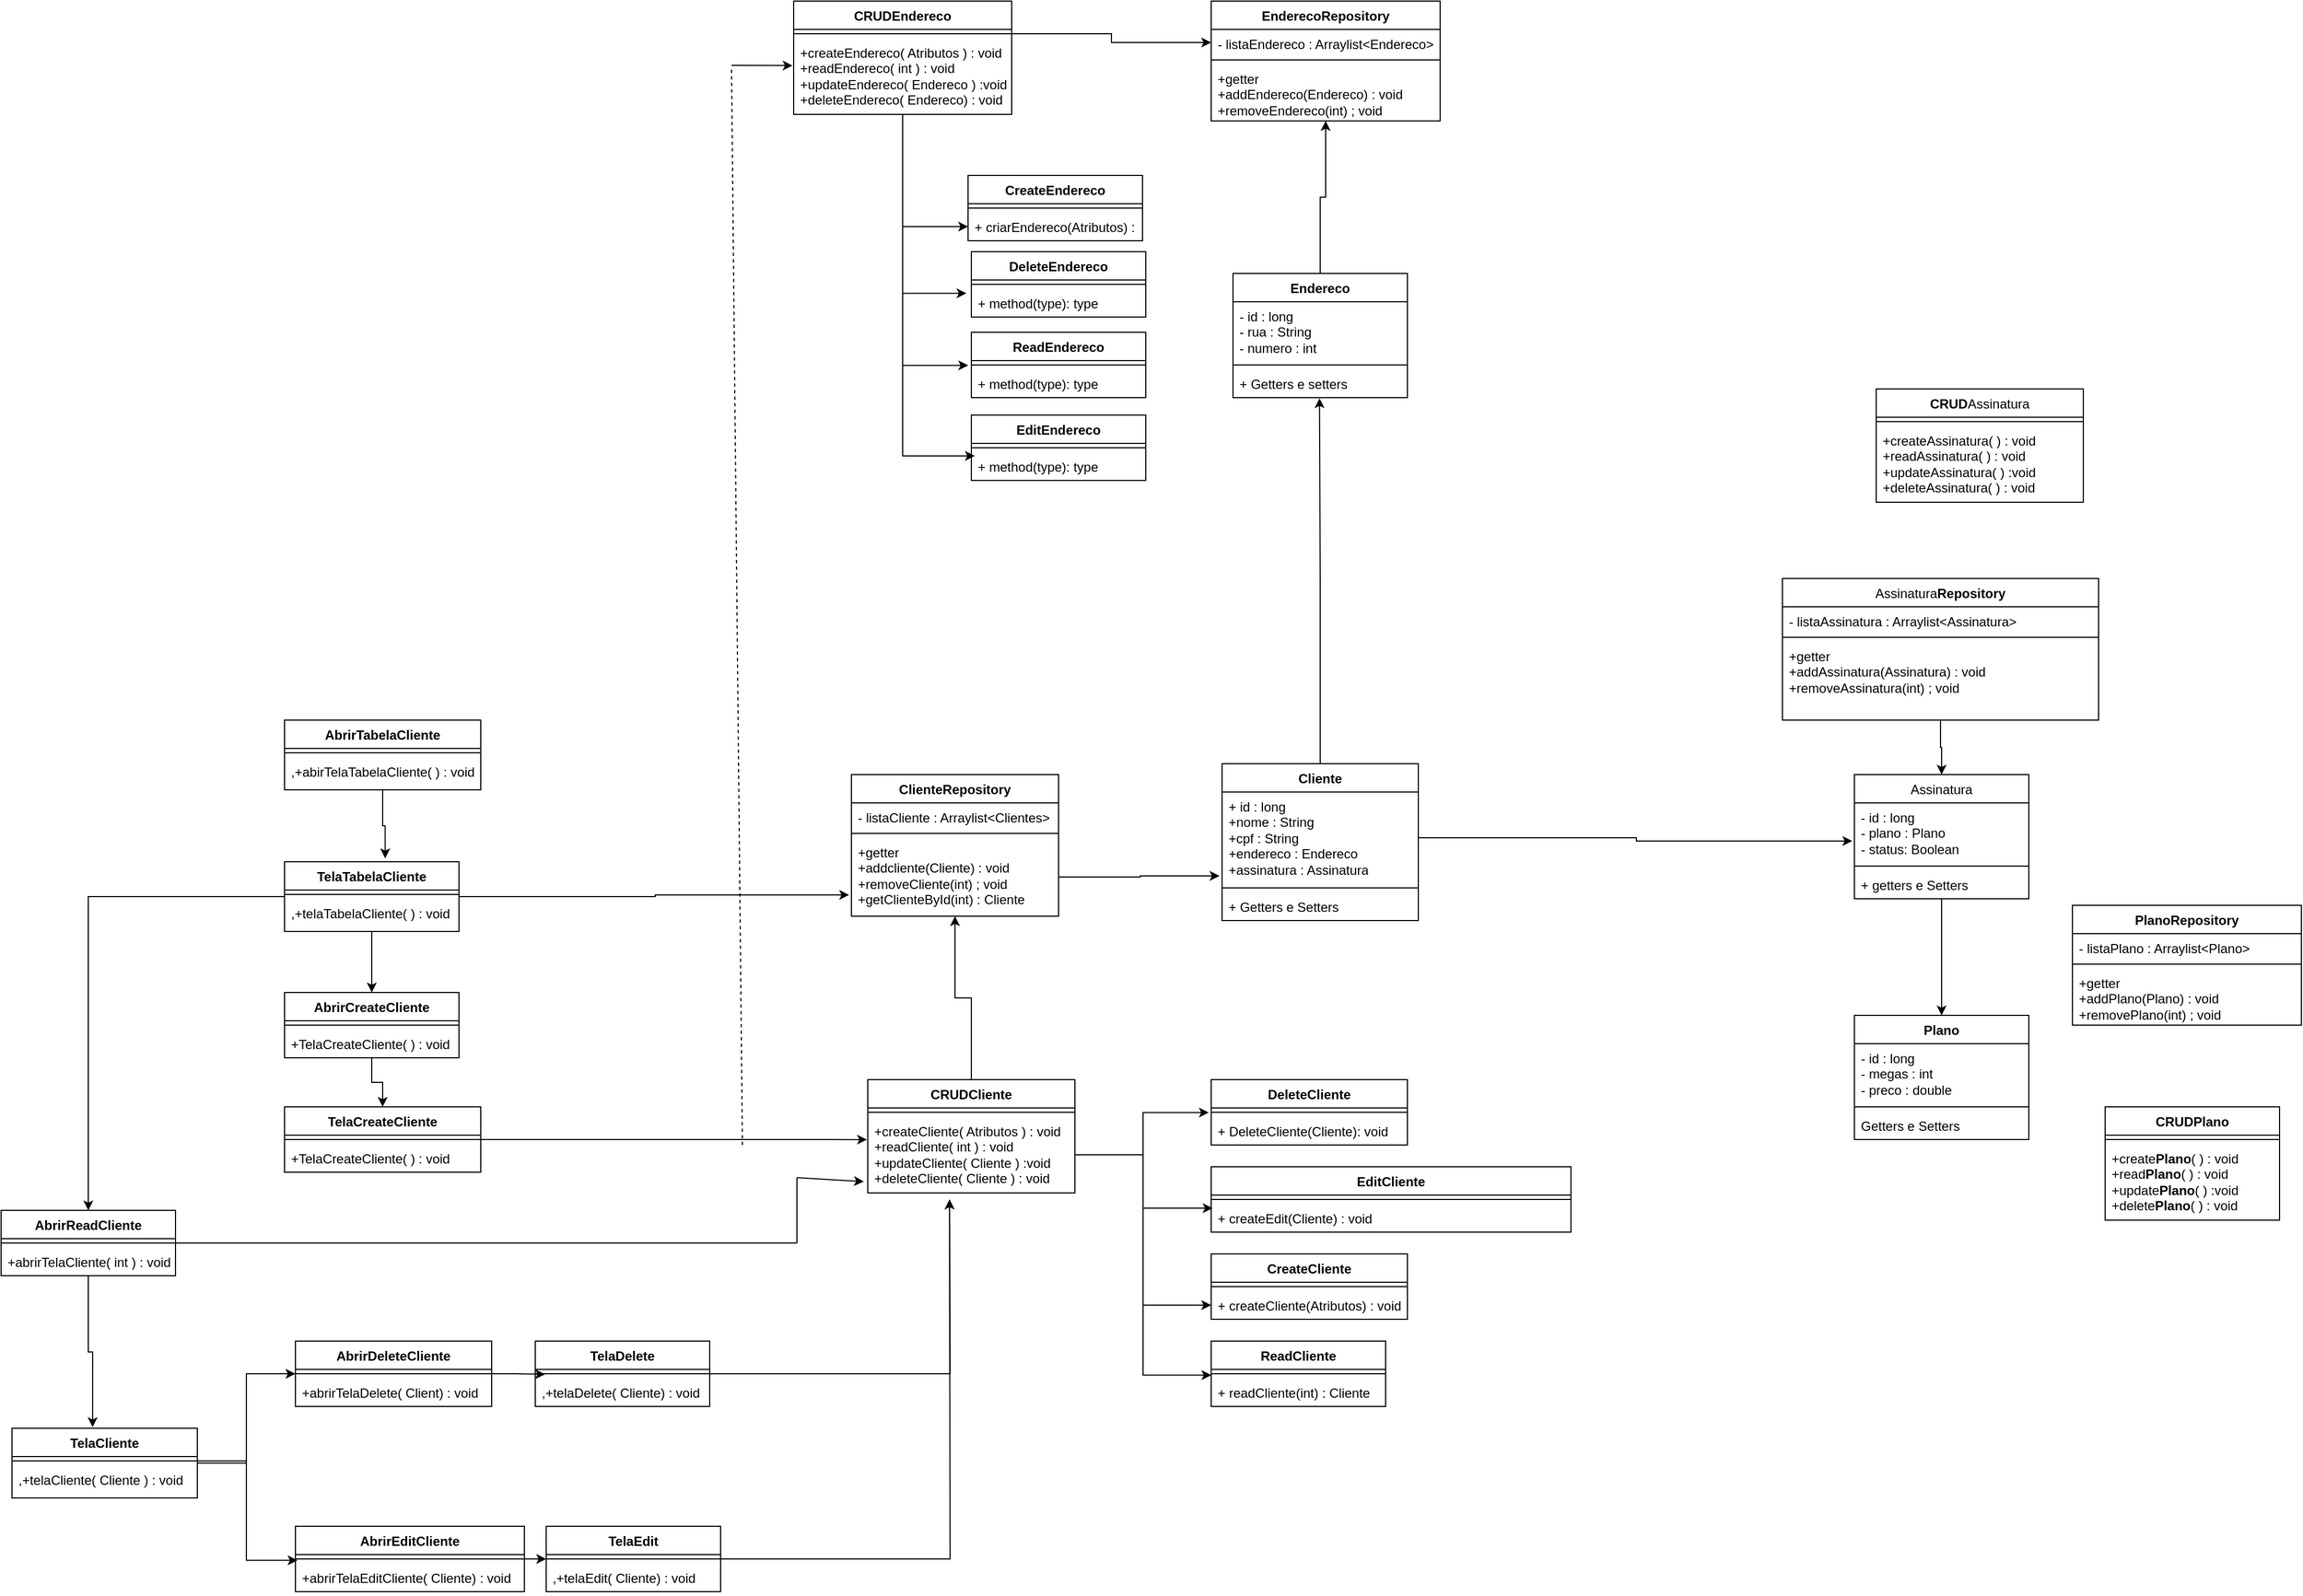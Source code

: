 <mxfile version="26.3.0">
  <diagram name="Página-1" id="cSHpWmDz-cbe3zUjw3p9">
    <mxGraphModel dx="2955" dy="1882" grid="1" gridSize="10" guides="1" tooltips="1" connect="1" arrows="1" fold="1" page="1" pageScale="1" pageWidth="827" pageHeight="1169" math="0" shadow="0">
      <root>
        <mxCell id="0" />
        <mxCell id="1" parent="0" />
        <mxCell id="zcxD7a6JZqpd-PVWqcIB-1" value="Cliente" style="swimlane;fontStyle=1;align=center;verticalAlign=top;childLayout=stackLayout;horizontal=1;startSize=26;horizontalStack=0;resizeParent=1;resizeParentMax=0;resizeLast=0;collapsible=1;marginBottom=0;whiteSpace=wrap;html=1;" parent="1" vertex="1">
          <mxGeometry x="-100" y="240" width="180" height="144" as="geometry" />
        </mxCell>
        <mxCell id="zcxD7a6JZqpd-PVWqcIB-2" value="+ id : long&lt;div&gt;+nome : String&lt;/div&gt;&lt;div&gt;+cpf : String&lt;/div&gt;&lt;div&gt;+endereco : Endereco&lt;/div&gt;&lt;div&gt;+assinatura : &lt;span style=&quot;font-weight: 400; text-align: left;&quot;&gt;Assinatura&lt;/span&gt;&lt;/div&gt;" style="text;strokeColor=none;fillColor=none;align=left;verticalAlign=top;spacingLeft=4;spacingRight=4;overflow=hidden;rotatable=0;points=[[0,0.5],[1,0.5]];portConstraint=eastwest;whiteSpace=wrap;html=1;" parent="zcxD7a6JZqpd-PVWqcIB-1" vertex="1">
          <mxGeometry y="26" width="180" height="84" as="geometry" />
        </mxCell>
        <mxCell id="zcxD7a6JZqpd-PVWqcIB-3" value="" style="line;strokeWidth=1;fillColor=none;align=left;verticalAlign=middle;spacingTop=-1;spacingLeft=3;spacingRight=3;rotatable=0;labelPosition=right;points=[];portConstraint=eastwest;strokeColor=inherit;" parent="zcxD7a6JZqpd-PVWqcIB-1" vertex="1">
          <mxGeometry y="110" width="180" height="8" as="geometry" />
        </mxCell>
        <mxCell id="zcxD7a6JZqpd-PVWqcIB-4" value="+ Getters e Setters" style="text;strokeColor=none;fillColor=none;align=left;verticalAlign=top;spacingLeft=4;spacingRight=4;overflow=hidden;rotatable=0;points=[[0,0.5],[1,0.5]];portConstraint=eastwest;whiteSpace=wrap;html=1;" parent="zcxD7a6JZqpd-PVWqcIB-1" vertex="1">
          <mxGeometry y="118" width="180" height="26" as="geometry" />
        </mxCell>
        <mxCell id="zBzM_Tf8RnUcWnylG_WS-113" style="edgeStyle=orthogonalEdgeStyle;rounded=0;orthogonalLoop=1;jettySize=auto;html=1;entryX=0.5;entryY=1;entryDx=0;entryDy=0;" parent="1" source="zcxD7a6JZqpd-PVWqcIB-5" target="zcxD7a6JZqpd-PVWqcIB-28" edge="1">
          <mxGeometry relative="1" as="geometry" />
        </mxCell>
        <mxCell id="zcxD7a6JZqpd-PVWqcIB-5" value="Endereco" style="swimlane;fontStyle=1;align=center;verticalAlign=top;childLayout=stackLayout;horizontal=1;startSize=26;horizontalStack=0;resizeParent=1;resizeParentMax=0;resizeLast=0;collapsible=1;marginBottom=0;whiteSpace=wrap;html=1;" parent="1" vertex="1">
          <mxGeometry x="-90" y="-210" width="160" height="114" as="geometry" />
        </mxCell>
        <mxCell id="zcxD7a6JZqpd-PVWqcIB-6" value="&lt;div&gt;- id : long&lt;/div&gt;- rua : String&lt;div&gt;- numero : int&lt;/div&gt;" style="text;strokeColor=none;fillColor=none;align=left;verticalAlign=top;spacingLeft=4;spacingRight=4;overflow=hidden;rotatable=0;points=[[0,0.5],[1,0.5]];portConstraint=eastwest;whiteSpace=wrap;html=1;" parent="zcxD7a6JZqpd-PVWqcIB-5" vertex="1">
          <mxGeometry y="26" width="160" height="54" as="geometry" />
        </mxCell>
        <mxCell id="zcxD7a6JZqpd-PVWqcIB-7" value="" style="line;strokeWidth=1;fillColor=none;align=left;verticalAlign=middle;spacingTop=-1;spacingLeft=3;spacingRight=3;rotatable=0;labelPosition=right;points=[];portConstraint=eastwest;strokeColor=inherit;" parent="zcxD7a6JZqpd-PVWqcIB-5" vertex="1">
          <mxGeometry y="80" width="160" height="8" as="geometry" />
        </mxCell>
        <mxCell id="zcxD7a6JZqpd-PVWqcIB-8" value="+ Getters e setters" style="text;strokeColor=none;fillColor=none;align=left;verticalAlign=top;spacingLeft=4;spacingRight=4;overflow=hidden;rotatable=0;points=[[0,0.5],[1,0.5]];portConstraint=eastwest;whiteSpace=wrap;html=1;" parent="zcxD7a6JZqpd-PVWqcIB-5" vertex="1">
          <mxGeometry y="88" width="160" height="26" as="geometry" />
        </mxCell>
        <mxCell id="zcxD7a6JZqpd-PVWqcIB-19" style="edgeStyle=orthogonalEdgeStyle;rounded=0;orthogonalLoop=1;jettySize=auto;html=1;entryX=0.5;entryY=0;entryDx=0;entryDy=0;" parent="1" source="zcxD7a6JZqpd-PVWqcIB-9" target="zcxD7a6JZqpd-PVWqcIB-13" edge="1">
          <mxGeometry relative="1" as="geometry" />
        </mxCell>
        <mxCell id="zcxD7a6JZqpd-PVWqcIB-9" value="&lt;span style=&quot;font-weight: 400; text-align: left;&quot;&gt;Assinatura&lt;/span&gt;" style="swimlane;fontStyle=1;align=center;verticalAlign=top;childLayout=stackLayout;horizontal=1;startSize=26;horizontalStack=0;resizeParent=1;resizeParentMax=0;resizeLast=0;collapsible=1;marginBottom=0;whiteSpace=wrap;html=1;" parent="1" vertex="1">
          <mxGeometry x="480" y="250" width="160" height="114" as="geometry" />
        </mxCell>
        <mxCell id="zcxD7a6JZqpd-PVWqcIB-10" value="- id : long&lt;div&gt;- plano : Plano&lt;/div&gt;&lt;div&gt;- status: Boolean&lt;/div&gt;" style="text;strokeColor=none;fillColor=none;align=left;verticalAlign=top;spacingLeft=4;spacingRight=4;overflow=hidden;rotatable=0;points=[[0,0.5],[1,0.5]];portConstraint=eastwest;whiteSpace=wrap;html=1;" parent="zcxD7a6JZqpd-PVWqcIB-9" vertex="1">
          <mxGeometry y="26" width="160" height="54" as="geometry" />
        </mxCell>
        <mxCell id="zcxD7a6JZqpd-PVWqcIB-11" value="" style="line;strokeWidth=1;fillColor=none;align=left;verticalAlign=middle;spacingTop=-1;spacingLeft=3;spacingRight=3;rotatable=0;labelPosition=right;points=[];portConstraint=eastwest;strokeColor=inherit;" parent="zcxD7a6JZqpd-PVWqcIB-9" vertex="1">
          <mxGeometry y="80" width="160" height="8" as="geometry" />
        </mxCell>
        <mxCell id="zcxD7a6JZqpd-PVWqcIB-12" value="+ getters e Setters" style="text;strokeColor=none;fillColor=none;align=left;verticalAlign=top;spacingLeft=4;spacingRight=4;overflow=hidden;rotatable=0;points=[[0,0.5],[1,0.5]];portConstraint=eastwest;whiteSpace=wrap;html=1;" parent="zcxD7a6JZqpd-PVWqcIB-9" vertex="1">
          <mxGeometry y="88" width="160" height="26" as="geometry" />
        </mxCell>
        <mxCell id="zcxD7a6JZqpd-PVWqcIB-13" value="Plano" style="swimlane;fontStyle=1;align=center;verticalAlign=top;childLayout=stackLayout;horizontal=1;startSize=26;horizontalStack=0;resizeParent=1;resizeParentMax=0;resizeLast=0;collapsible=1;marginBottom=0;whiteSpace=wrap;html=1;" parent="1" vertex="1">
          <mxGeometry x="480" y="471" width="160" height="114" as="geometry" />
        </mxCell>
        <mxCell id="zcxD7a6JZqpd-PVWqcIB-14" value="- id : long&lt;div&gt;- megas : int&lt;/div&gt;&lt;div&gt;- preco : double&lt;/div&gt;" style="text;strokeColor=none;fillColor=none;align=left;verticalAlign=top;spacingLeft=4;spacingRight=4;overflow=hidden;rotatable=0;points=[[0,0.5],[1,0.5]];portConstraint=eastwest;whiteSpace=wrap;html=1;" parent="zcxD7a6JZqpd-PVWqcIB-13" vertex="1">
          <mxGeometry y="26" width="160" height="54" as="geometry" />
        </mxCell>
        <mxCell id="zcxD7a6JZqpd-PVWqcIB-15" value="" style="line;strokeWidth=1;fillColor=none;align=left;verticalAlign=middle;spacingTop=-1;spacingLeft=3;spacingRight=3;rotatable=0;labelPosition=right;points=[];portConstraint=eastwest;strokeColor=inherit;" parent="zcxD7a6JZqpd-PVWqcIB-13" vertex="1">
          <mxGeometry y="80" width="160" height="8" as="geometry" />
        </mxCell>
        <mxCell id="zcxD7a6JZqpd-PVWqcIB-16" value="Getters e Setters" style="text;strokeColor=none;fillColor=none;align=left;verticalAlign=top;spacingLeft=4;spacingRight=4;overflow=hidden;rotatable=0;points=[[0,0.5],[1,0.5]];portConstraint=eastwest;whiteSpace=wrap;html=1;" parent="zcxD7a6JZqpd-PVWqcIB-13" vertex="1">
          <mxGeometry y="88" width="160" height="26" as="geometry" />
        </mxCell>
        <mxCell id="zcxD7a6JZqpd-PVWqcIB-18" style="edgeStyle=orthogonalEdgeStyle;rounded=0;orthogonalLoop=1;jettySize=auto;html=1;entryX=-0.012;entryY=0.648;entryDx=0;entryDy=0;entryPerimeter=0;" parent="1" source="zcxD7a6JZqpd-PVWqcIB-2" target="zcxD7a6JZqpd-PVWqcIB-10" edge="1">
          <mxGeometry relative="1" as="geometry" />
        </mxCell>
        <mxCell id="zcxD7a6JZqpd-PVWqcIB-20" value="ClienteRepository" style="swimlane;fontStyle=1;align=center;verticalAlign=top;childLayout=stackLayout;horizontal=1;startSize=26;horizontalStack=0;resizeParent=1;resizeParentMax=0;resizeLast=0;collapsible=1;marginBottom=0;whiteSpace=wrap;html=1;" parent="1" vertex="1">
          <mxGeometry x="-440" y="250" width="190" height="130" as="geometry" />
        </mxCell>
        <mxCell id="zcxD7a6JZqpd-PVWqcIB-21" value="- listaCliente : Arraylist&amp;lt;Clientes&amp;gt;&lt;div&gt;&lt;br&gt;&lt;/div&gt;" style="text;strokeColor=none;fillColor=none;align=left;verticalAlign=top;spacingLeft=4;spacingRight=4;overflow=hidden;rotatable=0;points=[[0,0.5],[1,0.5]];portConstraint=eastwest;whiteSpace=wrap;html=1;" parent="zcxD7a6JZqpd-PVWqcIB-20" vertex="1">
          <mxGeometry y="26" width="190" height="24" as="geometry" />
        </mxCell>
        <mxCell id="zcxD7a6JZqpd-PVWqcIB-22" value="" style="line;strokeWidth=1;fillColor=none;align=left;verticalAlign=middle;spacingTop=-1;spacingLeft=3;spacingRight=3;rotatable=0;labelPosition=right;points=[];portConstraint=eastwest;strokeColor=inherit;" parent="zcxD7a6JZqpd-PVWqcIB-20" vertex="1">
          <mxGeometry y="50" width="190" height="8" as="geometry" />
        </mxCell>
        <mxCell id="zcxD7a6JZqpd-PVWqcIB-23" value="+getter&lt;div&gt;+addcliente(Cliente) : void&lt;/div&gt;&lt;div&gt;+removeCliente(int) ; void&lt;/div&gt;&lt;div&gt;+getClienteById(int) : Cliente&lt;/div&gt;" style="text;strokeColor=none;fillColor=none;align=left;verticalAlign=top;spacingLeft=4;spacingRight=4;overflow=hidden;rotatable=0;points=[[0,0.5],[1,0.5]];portConstraint=eastwest;whiteSpace=wrap;html=1;" parent="zcxD7a6JZqpd-PVWqcIB-20" vertex="1">
          <mxGeometry y="58" width="190" height="72" as="geometry" />
        </mxCell>
        <mxCell id="zcxD7a6JZqpd-PVWqcIB-28" value="EnderecoRepository" style="swimlane;fontStyle=1;align=center;verticalAlign=top;childLayout=stackLayout;horizontal=1;startSize=26;horizontalStack=0;resizeParent=1;resizeParentMax=0;resizeLast=0;collapsible=1;marginBottom=0;whiteSpace=wrap;html=1;" parent="1" vertex="1">
          <mxGeometry x="-110" y="-460" width="210" height="110" as="geometry" />
        </mxCell>
        <mxCell id="zcxD7a6JZqpd-PVWqcIB-29" value="- listaEndereco : Arraylist&amp;lt;Endereco&amp;gt;&lt;div&gt;&lt;br&gt;&lt;/div&gt;" style="text;strokeColor=none;fillColor=none;align=left;verticalAlign=top;spacingLeft=4;spacingRight=4;overflow=hidden;rotatable=0;points=[[0,0.5],[1,0.5]];portConstraint=eastwest;whiteSpace=wrap;html=1;" parent="zcxD7a6JZqpd-PVWqcIB-28" vertex="1">
          <mxGeometry y="26" width="210" height="24" as="geometry" />
        </mxCell>
        <mxCell id="zcxD7a6JZqpd-PVWqcIB-30" value="" style="line;strokeWidth=1;fillColor=none;align=left;verticalAlign=middle;spacingTop=-1;spacingLeft=3;spacingRight=3;rotatable=0;labelPosition=right;points=[];portConstraint=eastwest;strokeColor=inherit;" parent="zcxD7a6JZqpd-PVWqcIB-28" vertex="1">
          <mxGeometry y="50" width="210" height="8" as="geometry" />
        </mxCell>
        <mxCell id="zcxD7a6JZqpd-PVWqcIB-31" value="+getter&lt;div&gt;+addEndereco(Endereco) : void&lt;/div&gt;&lt;div&gt;+removeEndereco(int) ; void&lt;/div&gt;" style="text;strokeColor=none;fillColor=none;align=left;verticalAlign=top;spacingLeft=4;spacingRight=4;overflow=hidden;rotatable=0;points=[[0,0.5],[1,0.5]];portConstraint=eastwest;whiteSpace=wrap;html=1;" parent="zcxD7a6JZqpd-PVWqcIB-28" vertex="1">
          <mxGeometry y="58" width="210" height="52" as="geometry" />
        </mxCell>
        <mxCell id="zcxD7a6JZqpd-PVWqcIB-47" style="edgeStyle=orthogonalEdgeStyle;rounded=0;orthogonalLoop=1;jettySize=auto;html=1;entryX=0.5;entryY=0;entryDx=0;entryDy=0;" parent="1" source="zcxD7a6JZqpd-PVWqcIB-36" target="zcxD7a6JZqpd-PVWqcIB-9" edge="1">
          <mxGeometry relative="1" as="geometry" />
        </mxCell>
        <mxCell id="zcxD7a6JZqpd-PVWqcIB-36" value="&lt;span style=&quot;font-weight: 400; text-align: left;&quot;&gt;Assinatura&lt;/span&gt;Repository" style="swimlane;fontStyle=1;align=center;verticalAlign=top;childLayout=stackLayout;horizontal=1;startSize=26;horizontalStack=0;resizeParent=1;resizeParentMax=0;resizeLast=0;collapsible=1;marginBottom=0;whiteSpace=wrap;html=1;" parent="1" vertex="1">
          <mxGeometry x="414" y="70" width="290" height="130" as="geometry" />
        </mxCell>
        <mxCell id="zcxD7a6JZqpd-PVWqcIB-37" value="- lista&lt;span style=&quot;font-weight: 400; text-align: left;&quot;&gt;Assinatura&lt;/span&gt; : Arraylist&amp;lt;&lt;span style=&quot;font-weight: 400; text-align: left;&quot;&gt;Assinatura&lt;/span&gt;&amp;gt;&lt;div&gt;&lt;br&gt;&lt;/div&gt;" style="text;strokeColor=none;fillColor=none;align=left;verticalAlign=top;spacingLeft=4;spacingRight=4;overflow=hidden;rotatable=0;points=[[0,0.5],[1,0.5]];portConstraint=eastwest;whiteSpace=wrap;html=1;" parent="zcxD7a6JZqpd-PVWqcIB-36" vertex="1">
          <mxGeometry y="26" width="290" height="24" as="geometry" />
        </mxCell>
        <mxCell id="zcxD7a6JZqpd-PVWqcIB-38" value="" style="line;strokeWidth=1;fillColor=none;align=left;verticalAlign=middle;spacingTop=-1;spacingLeft=3;spacingRight=3;rotatable=0;labelPosition=right;points=[];portConstraint=eastwest;strokeColor=inherit;" parent="zcxD7a6JZqpd-PVWqcIB-36" vertex="1">
          <mxGeometry y="50" width="290" height="8" as="geometry" />
        </mxCell>
        <mxCell id="zcxD7a6JZqpd-PVWqcIB-39" value="+getter&lt;div&gt;+add&lt;span style=&quot;font-weight: 400; text-align: left;&quot;&gt;Assinatura&lt;/span&gt;(&lt;span style=&quot;font-weight: 400; text-align: left;&quot;&gt;Assinatura&lt;/span&gt;) : void&lt;/div&gt;&lt;div&gt;+remove&lt;span style=&quot;font-weight: 400; text-align: left;&quot;&gt;Assinatura&lt;/span&gt;(int) ; void&lt;/div&gt;" style="text;strokeColor=none;fillColor=none;align=left;verticalAlign=top;spacingLeft=4;spacingRight=4;overflow=hidden;rotatable=0;points=[[0,0.5],[1,0.5]];portConstraint=eastwest;whiteSpace=wrap;html=1;" parent="zcxD7a6JZqpd-PVWqcIB-36" vertex="1">
          <mxGeometry y="58" width="290" height="72" as="geometry" />
        </mxCell>
        <mxCell id="zcxD7a6JZqpd-PVWqcIB-40" value="PlanoRepository" style="swimlane;fontStyle=1;align=center;verticalAlign=top;childLayout=stackLayout;horizontal=1;startSize=26;horizontalStack=0;resizeParent=1;resizeParentMax=0;resizeLast=0;collapsible=1;marginBottom=0;whiteSpace=wrap;html=1;" parent="1" vertex="1">
          <mxGeometry x="680" y="370" width="210" height="110" as="geometry" />
        </mxCell>
        <mxCell id="zcxD7a6JZqpd-PVWqcIB-41" value="- listaPlano : Arraylist&amp;lt;Plano&amp;gt;&lt;div&gt;&lt;br&gt;&lt;/div&gt;" style="text;strokeColor=none;fillColor=none;align=left;verticalAlign=top;spacingLeft=4;spacingRight=4;overflow=hidden;rotatable=0;points=[[0,0.5],[1,0.5]];portConstraint=eastwest;whiteSpace=wrap;html=1;" parent="zcxD7a6JZqpd-PVWqcIB-40" vertex="1">
          <mxGeometry y="26" width="210" height="24" as="geometry" />
        </mxCell>
        <mxCell id="zcxD7a6JZqpd-PVWqcIB-42" value="" style="line;strokeWidth=1;fillColor=none;align=left;verticalAlign=middle;spacingTop=-1;spacingLeft=3;spacingRight=3;rotatable=0;labelPosition=right;points=[];portConstraint=eastwest;strokeColor=inherit;" parent="zcxD7a6JZqpd-PVWqcIB-40" vertex="1">
          <mxGeometry y="50" width="210" height="8" as="geometry" />
        </mxCell>
        <mxCell id="zcxD7a6JZqpd-PVWqcIB-43" value="+getter&lt;div&gt;+addPlano(Plano) : void&lt;/div&gt;&lt;div&gt;+removePlano(int) ; void&lt;/div&gt;" style="text;strokeColor=none;fillColor=none;align=left;verticalAlign=top;spacingLeft=4;spacingRight=4;overflow=hidden;rotatable=0;points=[[0,0.5],[1,0.5]];portConstraint=eastwest;whiteSpace=wrap;html=1;" parent="zcxD7a6JZqpd-PVWqcIB-40" vertex="1">
          <mxGeometry y="58" width="210" height="52" as="geometry" />
        </mxCell>
        <mxCell id="zBzM_Tf8RnUcWnylG_WS-56" style="edgeStyle=orthogonalEdgeStyle;rounded=0;orthogonalLoop=1;jettySize=auto;html=1;" parent="1" source="zcxD7a6JZqpd-PVWqcIB-49" target="zcxD7a6JZqpd-PVWqcIB-20" edge="1">
          <mxGeometry relative="1" as="geometry" />
        </mxCell>
        <mxCell id="zcxD7a6JZqpd-PVWqcIB-49" value="CRUDCliente" style="swimlane;fontStyle=1;align=center;verticalAlign=top;childLayout=stackLayout;horizontal=1;startSize=26;horizontalStack=0;resizeParent=1;resizeParentMax=0;resizeLast=0;collapsible=1;marginBottom=0;whiteSpace=wrap;html=1;" parent="1" vertex="1">
          <mxGeometry x="-425" y="530" width="190" height="104" as="geometry" />
        </mxCell>
        <mxCell id="zcxD7a6JZqpd-PVWqcIB-51" value="" style="line;strokeWidth=1;fillColor=none;align=left;verticalAlign=middle;spacingTop=-1;spacingLeft=3;spacingRight=3;rotatable=0;labelPosition=right;points=[];portConstraint=eastwest;strokeColor=inherit;" parent="zcxD7a6JZqpd-PVWqcIB-49" vertex="1">
          <mxGeometry y="26" width="190" height="8" as="geometry" />
        </mxCell>
        <mxCell id="zcxD7a6JZqpd-PVWqcIB-52" value="+createCliente( Atributos ) : void&lt;div&gt;+readCliente( int ) : void&lt;/div&gt;&lt;div&gt;+updateCliente( Cliente ) :void&lt;/div&gt;&lt;div&gt;+deleteCliente( Cliente ) : void&lt;/div&gt;" style="text;strokeColor=none;fillColor=none;align=left;verticalAlign=top;spacingLeft=4;spacingRight=4;overflow=hidden;rotatable=0;points=[[0,0.5],[1,0.5]];portConstraint=eastwest;whiteSpace=wrap;html=1;" parent="zcxD7a6JZqpd-PVWqcIB-49" vertex="1">
          <mxGeometry y="34" width="190" height="70" as="geometry" />
        </mxCell>
        <mxCell id="zcxD7a6JZqpd-PVWqcIB-53" value="CreateCliente" style="swimlane;fontStyle=1;align=center;verticalAlign=top;childLayout=stackLayout;horizontal=1;startSize=26;horizontalStack=0;resizeParent=1;resizeParentMax=0;resizeLast=0;collapsible=1;marginBottom=0;whiteSpace=wrap;html=1;" parent="1" vertex="1">
          <mxGeometry x="-110" y="690" width="180" height="60" as="geometry" />
        </mxCell>
        <mxCell id="zcxD7a6JZqpd-PVWqcIB-55" value="" style="line;strokeWidth=1;fillColor=none;align=left;verticalAlign=middle;spacingTop=-1;spacingLeft=3;spacingRight=3;rotatable=0;labelPosition=right;points=[];portConstraint=eastwest;strokeColor=inherit;" parent="zcxD7a6JZqpd-PVWqcIB-53" vertex="1">
          <mxGeometry y="26" width="180" height="8" as="geometry" />
        </mxCell>
        <mxCell id="zcxD7a6JZqpd-PVWqcIB-56" value="+ createCliente(Atributos) : void" style="text;strokeColor=none;fillColor=none;align=left;verticalAlign=top;spacingLeft=4;spacingRight=4;overflow=hidden;rotatable=0;points=[[0,0.5],[1,0.5]];portConstraint=eastwest;whiteSpace=wrap;html=1;" parent="zcxD7a6JZqpd-PVWqcIB-53" vertex="1">
          <mxGeometry y="34" width="180" height="26" as="geometry" />
        </mxCell>
        <mxCell id="zBzM_Tf8RnUcWnylG_WS-90" style="edgeStyle=orthogonalEdgeStyle;rounded=0;orthogonalLoop=1;jettySize=auto;html=1;exitX=1;exitY=0.5;exitDx=0;exitDy=0;" parent="zcxD7a6JZqpd-PVWqcIB-53" source="zcxD7a6JZqpd-PVWqcIB-56" target="zcxD7a6JZqpd-PVWqcIB-56" edge="1">
          <mxGeometry relative="1" as="geometry" />
        </mxCell>
        <mxCell id="zBzM_Tf8RnUcWnylG_WS-115" style="edgeStyle=orthogonalEdgeStyle;rounded=0;orthogonalLoop=1;jettySize=auto;html=1;entryX=0;entryY=0.5;entryDx=0;entryDy=0;" parent="1" source="zcxD7a6JZqpd-PVWqcIB-57" target="zBzM_Tf8RnUcWnylG_WS-48" edge="1">
          <mxGeometry relative="1" as="geometry" />
        </mxCell>
        <mxCell id="zcxD7a6JZqpd-PVWqcIB-57" value="CRUDEndereco" style="swimlane;fontStyle=1;align=center;verticalAlign=top;childLayout=stackLayout;horizontal=1;startSize=26;horizontalStack=0;resizeParent=1;resizeParentMax=0;resizeLast=0;collapsible=1;marginBottom=0;whiteSpace=wrap;html=1;" parent="1" vertex="1">
          <mxGeometry x="-493" y="-460" width="200" height="104" as="geometry" />
        </mxCell>
        <mxCell id="zcxD7a6JZqpd-PVWqcIB-58" value="" style="line;strokeWidth=1;fillColor=none;align=left;verticalAlign=middle;spacingTop=-1;spacingLeft=3;spacingRight=3;rotatable=0;labelPosition=right;points=[];portConstraint=eastwest;strokeColor=inherit;" parent="zcxD7a6JZqpd-PVWqcIB-57" vertex="1">
          <mxGeometry y="26" width="200" height="8" as="geometry" />
        </mxCell>
        <mxCell id="zcxD7a6JZqpd-PVWqcIB-59" value="+createEndereco( Atributos ) : void&lt;div&gt;+read&lt;span style=&quot;background-color: transparent; color: light-dark(rgb(0, 0, 0), rgb(255, 255, 255));&quot;&gt;Endereco&lt;/span&gt;&lt;span style=&quot;background-color: transparent; color: light-dark(rgb(0, 0, 0), rgb(255, 255, 255));&quot;&gt;( int ) : void&lt;/span&gt;&lt;/div&gt;&lt;div&gt;+updateEndereco( Endereco ) :void&lt;/div&gt;&lt;div&gt;+deleteEndereco( Endereco) : void&lt;/div&gt;" style="text;strokeColor=none;fillColor=none;align=left;verticalAlign=top;spacingLeft=4;spacingRight=4;overflow=hidden;rotatable=0;points=[[0,0.5],[1,0.5]];portConstraint=eastwest;whiteSpace=wrap;html=1;" parent="zcxD7a6JZqpd-PVWqcIB-57" vertex="1">
          <mxGeometry y="34" width="200" height="70" as="geometry" />
        </mxCell>
        <mxCell id="zcxD7a6JZqpd-PVWqcIB-60" value="CRUD&lt;span style=&quot;font-weight: 400; text-align: left;&quot;&gt;Assinatura&lt;/span&gt;" style="swimlane;fontStyle=1;align=center;verticalAlign=top;childLayout=stackLayout;horizontal=1;startSize=26;horizontalStack=0;resizeParent=1;resizeParentMax=0;resizeLast=0;collapsible=1;marginBottom=0;whiteSpace=wrap;html=1;" parent="1" vertex="1">
          <mxGeometry x="500" y="-104" width="190" height="104" as="geometry" />
        </mxCell>
        <mxCell id="zcxD7a6JZqpd-PVWqcIB-61" value="" style="line;strokeWidth=1;fillColor=none;align=left;verticalAlign=middle;spacingTop=-1;spacingLeft=3;spacingRight=3;rotatable=0;labelPosition=right;points=[];portConstraint=eastwest;strokeColor=inherit;" parent="zcxD7a6JZqpd-PVWqcIB-60" vertex="1">
          <mxGeometry y="26" width="190" height="8" as="geometry" />
        </mxCell>
        <mxCell id="zcxD7a6JZqpd-PVWqcIB-62" value="+create&lt;span style=&quot;font-weight: 400; text-align: left;&quot;&gt;Assinatura&lt;/span&gt;( ) : void&lt;div&gt;+read&lt;span style=&quot;font-weight: 400; text-align: left;&quot;&gt;Assinatura&lt;/span&gt;( ) : void&lt;/div&gt;&lt;div&gt;+update&lt;span style=&quot;font-weight: 400; text-align: left;&quot;&gt;Assinatura&lt;/span&gt;( ) :void&lt;/div&gt;&lt;div&gt;+delete&lt;span style=&quot;font-weight: 400; text-align: left;&quot;&gt;Assinatura&lt;/span&gt;( ) : void&lt;/div&gt;" style="text;strokeColor=none;fillColor=none;align=left;verticalAlign=top;spacingLeft=4;spacingRight=4;overflow=hidden;rotatable=0;points=[[0,0.5],[1,0.5]];portConstraint=eastwest;whiteSpace=wrap;html=1;" parent="zcxD7a6JZqpd-PVWqcIB-60" vertex="1">
          <mxGeometry y="34" width="190" height="70" as="geometry" />
        </mxCell>
        <mxCell id="zcxD7a6JZqpd-PVWqcIB-66" value="CRUDPlano" style="swimlane;fontStyle=1;align=center;verticalAlign=top;childLayout=stackLayout;horizontal=1;startSize=26;horizontalStack=0;resizeParent=1;resizeParentMax=0;resizeLast=0;collapsible=1;marginBottom=0;whiteSpace=wrap;html=1;" parent="1" vertex="1">
          <mxGeometry x="710" y="555" width="160" height="104" as="geometry" />
        </mxCell>
        <mxCell id="zcxD7a6JZqpd-PVWqcIB-67" value="" style="line;strokeWidth=1;fillColor=none;align=left;verticalAlign=middle;spacingTop=-1;spacingLeft=3;spacingRight=3;rotatable=0;labelPosition=right;points=[];portConstraint=eastwest;strokeColor=inherit;" parent="zcxD7a6JZqpd-PVWqcIB-66" vertex="1">
          <mxGeometry y="26" width="160" height="8" as="geometry" />
        </mxCell>
        <mxCell id="zcxD7a6JZqpd-PVWqcIB-68" value="+create&lt;span style=&quot;font-weight: 700; text-align: center;&quot;&gt;Plano&lt;/span&gt;( ) : void&lt;div&gt;+read&lt;span style=&quot;font-weight: 700; text-align: center;&quot;&gt;Plano&lt;/span&gt;( ) : void&lt;/div&gt;&lt;div&gt;+update&lt;span style=&quot;font-weight: 700; text-align: center;&quot;&gt;Plano&lt;/span&gt;( ) :void&lt;/div&gt;&lt;div&gt;+delete&lt;span style=&quot;font-weight: 700; text-align: center;&quot;&gt;Plano&lt;/span&gt;( ) : void&lt;/div&gt;" style="text;strokeColor=none;fillColor=none;align=left;verticalAlign=top;spacingLeft=4;spacingRight=4;overflow=hidden;rotatable=0;points=[[0,0.5],[1,0.5]];portConstraint=eastwest;whiteSpace=wrap;html=1;" parent="zcxD7a6JZqpd-PVWqcIB-66" vertex="1">
          <mxGeometry y="34" width="160" height="70" as="geometry" />
        </mxCell>
        <mxCell id="zcxD7a6JZqpd-PVWqcIB-69" value="AbrirReadCliente" style="swimlane;fontStyle=1;align=center;verticalAlign=top;childLayout=stackLayout;horizontal=1;startSize=26;horizontalStack=0;resizeParent=1;resizeParentMax=0;resizeLast=0;collapsible=1;marginBottom=0;whiteSpace=wrap;html=1;" parent="1" vertex="1">
          <mxGeometry x="-1220" y="650" width="160" height="60" as="geometry" />
        </mxCell>
        <mxCell id="zcxD7a6JZqpd-PVWqcIB-71" value="" style="line;strokeWidth=1;fillColor=none;align=left;verticalAlign=middle;spacingTop=-1;spacingLeft=3;spacingRight=3;rotatable=0;labelPosition=right;points=[];portConstraint=eastwest;strokeColor=inherit;" parent="zcxD7a6JZqpd-PVWqcIB-69" vertex="1">
          <mxGeometry y="26" width="160" height="8" as="geometry" />
        </mxCell>
        <mxCell id="zcxD7a6JZqpd-PVWqcIB-72" value="+abrirTelaCliente( int ) : void" style="text;strokeColor=none;fillColor=none;align=left;verticalAlign=top;spacingLeft=4;spacingRight=4;overflow=hidden;rotatable=0;points=[[0,0.5],[1,0.5]];portConstraint=eastwest;whiteSpace=wrap;html=1;" parent="zcxD7a6JZqpd-PVWqcIB-69" vertex="1">
          <mxGeometry y="34" width="160" height="26" as="geometry" />
        </mxCell>
        <mxCell id="zBzM_Tf8RnUcWnylG_WS-93" style="edgeStyle=orthogonalEdgeStyle;rounded=0;orthogonalLoop=1;jettySize=auto;html=1;entryX=0;entryY=0.5;entryDx=0;entryDy=0;" parent="1" source="zcxD7a6JZqpd-PVWqcIB-73" target="zBzM_Tf8RnUcWnylG_WS-11" edge="1">
          <mxGeometry relative="1" as="geometry" />
        </mxCell>
        <mxCell id="zcxD7a6JZqpd-PVWqcIB-73" value="TelaCliente" style="swimlane;fontStyle=1;align=center;verticalAlign=top;childLayout=stackLayout;horizontal=1;startSize=26;horizontalStack=0;resizeParent=1;resizeParentMax=0;resizeLast=0;collapsible=1;marginBottom=0;whiteSpace=wrap;html=1;" parent="1" vertex="1">
          <mxGeometry x="-1210" y="850" width="170" height="64" as="geometry" />
        </mxCell>
        <mxCell id="zcxD7a6JZqpd-PVWqcIB-75" value="" style="line;strokeWidth=1;fillColor=none;align=left;verticalAlign=middle;spacingTop=-1;spacingLeft=3;spacingRight=3;rotatable=0;labelPosition=right;points=[];portConstraint=eastwest;strokeColor=inherit;" parent="zcxD7a6JZqpd-PVWqcIB-73" vertex="1">
          <mxGeometry y="26" width="170" height="8" as="geometry" />
        </mxCell>
        <mxCell id="zcxD7a6JZqpd-PVWqcIB-76" value=",+telaCliente( Cliente ) : void" style="text;strokeColor=none;fillColor=none;align=left;verticalAlign=top;spacingLeft=4;spacingRight=4;overflow=hidden;rotatable=0;points=[[0,0.5],[1,0.5]];portConstraint=eastwest;whiteSpace=wrap;html=1;" parent="zcxD7a6JZqpd-PVWqcIB-73" vertex="1">
          <mxGeometry y="34" width="170" height="30" as="geometry" />
        </mxCell>
        <mxCell id="zBzM_Tf8RnUcWnylG_WS-101" style="edgeStyle=orthogonalEdgeStyle;rounded=0;orthogonalLoop=1;jettySize=auto;html=1;" parent="1" source="zcxD7a6JZqpd-PVWqcIB-77" edge="1">
          <mxGeometry relative="1" as="geometry">
            <mxPoint x="-350" y="640" as="targetPoint" />
          </mxGeometry>
        </mxCell>
        <mxCell id="zcxD7a6JZqpd-PVWqcIB-77" value="TelaDelete" style="swimlane;fontStyle=1;align=center;verticalAlign=top;childLayout=stackLayout;horizontal=1;startSize=26;horizontalStack=0;resizeParent=1;resizeParentMax=0;resizeLast=0;collapsible=1;marginBottom=0;whiteSpace=wrap;html=1;" parent="1" vertex="1">
          <mxGeometry x="-730" y="770" width="160" height="60" as="geometry" />
        </mxCell>
        <mxCell id="zcxD7a6JZqpd-PVWqcIB-78" value="" style="line;strokeWidth=1;fillColor=none;align=left;verticalAlign=middle;spacingTop=-1;spacingLeft=3;spacingRight=3;rotatable=0;labelPosition=right;points=[];portConstraint=eastwest;strokeColor=inherit;" parent="zcxD7a6JZqpd-PVWqcIB-77" vertex="1">
          <mxGeometry y="26" width="160" height="8" as="geometry" />
        </mxCell>
        <mxCell id="zcxD7a6JZqpd-PVWqcIB-79" value=",+telaDelete( Cliente) : void" style="text;strokeColor=none;fillColor=none;align=left;verticalAlign=top;spacingLeft=4;spacingRight=4;overflow=hidden;rotatable=0;points=[[0,0.5],[1,0.5]];portConstraint=eastwest;whiteSpace=wrap;html=1;" parent="zcxD7a6JZqpd-PVWqcIB-77" vertex="1">
          <mxGeometry y="34" width="160" height="26" as="geometry" />
        </mxCell>
        <mxCell id="zcxD7a6JZqpd-PVWqcIB-80" value="TelaEdit" style="swimlane;fontStyle=1;align=center;verticalAlign=top;childLayout=stackLayout;horizontal=1;startSize=26;horizontalStack=0;resizeParent=1;resizeParentMax=0;resizeLast=0;collapsible=1;marginBottom=0;whiteSpace=wrap;html=1;" parent="1" vertex="1">
          <mxGeometry x="-720" y="940" width="160" height="60" as="geometry" />
        </mxCell>
        <mxCell id="zBzM_Tf8RnUcWnylG_WS-102" style="edgeStyle=orthogonalEdgeStyle;rounded=0;orthogonalLoop=1;jettySize=auto;html=1;" parent="zcxD7a6JZqpd-PVWqcIB-80" source="zcxD7a6JZqpd-PVWqcIB-81" edge="1">
          <mxGeometry relative="1" as="geometry">
            <mxPoint x="370" y="-300" as="targetPoint" />
          </mxGeometry>
        </mxCell>
        <mxCell id="zcxD7a6JZqpd-PVWqcIB-81" value="" style="line;strokeWidth=1;fillColor=none;align=left;verticalAlign=middle;spacingTop=-1;spacingLeft=3;spacingRight=3;rotatable=0;labelPosition=right;points=[];portConstraint=eastwest;strokeColor=inherit;" parent="zcxD7a6JZqpd-PVWqcIB-80" vertex="1">
          <mxGeometry y="26" width="160" height="8" as="geometry" />
        </mxCell>
        <mxCell id="zcxD7a6JZqpd-PVWqcIB-82" value=",+telaEdit( Cliente) : void" style="text;strokeColor=none;fillColor=none;align=left;verticalAlign=top;spacingLeft=4;spacingRight=4;overflow=hidden;rotatable=0;points=[[0,0.5],[1,0.5]];portConstraint=eastwest;whiteSpace=wrap;html=1;" parent="zcxD7a6JZqpd-PVWqcIB-80" vertex="1">
          <mxGeometry y="34" width="160" height="26" as="geometry" />
        </mxCell>
        <mxCell id="zcxD7a6JZqpd-PVWqcIB-83" value="TelaCreateCliente" style="swimlane;fontStyle=1;align=center;verticalAlign=top;childLayout=stackLayout;horizontal=1;startSize=26;horizontalStack=0;resizeParent=1;resizeParentMax=0;resizeLast=0;collapsible=1;marginBottom=0;whiteSpace=wrap;html=1;" parent="1" vertex="1">
          <mxGeometry x="-960" y="555" width="180" height="60" as="geometry" />
        </mxCell>
        <mxCell id="zcxD7a6JZqpd-PVWqcIB-84" value="" style="line;strokeWidth=1;fillColor=none;align=left;verticalAlign=middle;spacingTop=-1;spacingLeft=3;spacingRight=3;rotatable=0;labelPosition=right;points=[];portConstraint=eastwest;strokeColor=inherit;" parent="zcxD7a6JZqpd-PVWqcIB-83" vertex="1">
          <mxGeometry y="26" width="180" height="8" as="geometry" />
        </mxCell>
        <mxCell id="zcxD7a6JZqpd-PVWqcIB-85" value="+TelaCreateCliente( ) : void" style="text;strokeColor=none;fillColor=none;align=left;verticalAlign=top;spacingLeft=4;spacingRight=4;overflow=hidden;rotatable=0;points=[[0,0.5],[1,0.5]];portConstraint=eastwest;whiteSpace=wrap;html=1;" parent="zcxD7a6JZqpd-PVWqcIB-83" vertex="1">
          <mxGeometry y="34" width="180" height="26" as="geometry" />
        </mxCell>
        <mxCell id="zBzM_Tf8RnUcWnylG_WS-78" style="edgeStyle=orthogonalEdgeStyle;rounded=0;orthogonalLoop=1;jettySize=auto;html=1;entryX=0.5;entryY=0;entryDx=0;entryDy=0;" parent="1" source="zcxD7a6JZqpd-PVWqcIB-86" target="zBzM_Tf8RnUcWnylG_WS-75" edge="1">
          <mxGeometry relative="1" as="geometry" />
        </mxCell>
        <mxCell id="zBzM_Tf8RnUcWnylG_WS-84" style="edgeStyle=orthogonalEdgeStyle;rounded=0;orthogonalLoop=1;jettySize=auto;html=1;entryX=0.5;entryY=0;entryDx=0;entryDy=0;" parent="1" source="zcxD7a6JZqpd-PVWqcIB-86" target="zcxD7a6JZqpd-PVWqcIB-69" edge="1">
          <mxGeometry relative="1" as="geometry" />
        </mxCell>
        <mxCell id="zcxD7a6JZqpd-PVWqcIB-86" value="TelaTabelaCliente" style="swimlane;fontStyle=1;align=center;verticalAlign=top;childLayout=stackLayout;horizontal=1;startSize=26;horizontalStack=0;resizeParent=1;resizeParentMax=0;resizeLast=0;collapsible=1;marginBottom=0;whiteSpace=wrap;html=1;" parent="1" vertex="1">
          <mxGeometry x="-960" y="330" width="160" height="64" as="geometry" />
        </mxCell>
        <mxCell id="zcxD7a6JZqpd-PVWqcIB-87" value="" style="line;strokeWidth=1;fillColor=none;align=left;verticalAlign=middle;spacingTop=-1;spacingLeft=3;spacingRight=3;rotatable=0;labelPosition=right;points=[];portConstraint=eastwest;strokeColor=inherit;" parent="zcxD7a6JZqpd-PVWqcIB-86" vertex="1">
          <mxGeometry y="26" width="160" height="8" as="geometry" />
        </mxCell>
        <mxCell id="zcxD7a6JZqpd-PVWqcIB-88" value=",+telaTabelaCliente( ) : void" style="text;strokeColor=none;fillColor=none;align=left;verticalAlign=top;spacingLeft=4;spacingRight=4;overflow=hidden;rotatable=0;points=[[0,0.5],[1,0.5]];portConstraint=eastwest;whiteSpace=wrap;html=1;" parent="zcxD7a6JZqpd-PVWqcIB-86" vertex="1">
          <mxGeometry y="34" width="160" height="30" as="geometry" />
        </mxCell>
        <mxCell id="zBzM_Tf8RnUcWnylG_WS-8" value="AbrirEditCliente" style="swimlane;fontStyle=1;align=center;verticalAlign=top;childLayout=stackLayout;horizontal=1;startSize=26;horizontalStack=0;resizeParent=1;resizeParentMax=0;resizeLast=0;collapsible=1;marginBottom=0;whiteSpace=wrap;html=1;" parent="1" vertex="1">
          <mxGeometry x="-950" y="940" width="210" height="60" as="geometry" />
        </mxCell>
        <mxCell id="zBzM_Tf8RnUcWnylG_WS-9" value="" style="line;strokeWidth=1;fillColor=none;align=left;verticalAlign=middle;spacingTop=-1;spacingLeft=3;spacingRight=3;rotatable=0;labelPosition=right;points=[];portConstraint=eastwest;strokeColor=inherit;" parent="zBzM_Tf8RnUcWnylG_WS-8" vertex="1">
          <mxGeometry y="26" width="210" height="8" as="geometry" />
        </mxCell>
        <mxCell id="zBzM_Tf8RnUcWnylG_WS-10" value="+abrirTelaEditCliente( Cliente) : void" style="text;strokeColor=none;fillColor=none;align=left;verticalAlign=top;spacingLeft=4;spacingRight=4;overflow=hidden;rotatable=0;points=[[0,0.5],[1,0.5]];portConstraint=eastwest;whiteSpace=wrap;html=1;" parent="zBzM_Tf8RnUcWnylG_WS-8" vertex="1">
          <mxGeometry y="34" width="210" height="26" as="geometry" />
        </mxCell>
        <mxCell id="zBzM_Tf8RnUcWnylG_WS-11" value="AbrirDeleteCliente" style="swimlane;fontStyle=1;align=center;verticalAlign=top;childLayout=stackLayout;horizontal=1;startSize=26;horizontalStack=0;resizeParent=1;resizeParentMax=0;resizeLast=0;collapsible=1;marginBottom=0;whiteSpace=wrap;html=1;" parent="1" vertex="1">
          <mxGeometry x="-950" y="770" width="180" height="60" as="geometry" />
        </mxCell>
        <mxCell id="zBzM_Tf8RnUcWnylG_WS-12" value="" style="line;strokeWidth=1;fillColor=none;align=left;verticalAlign=middle;spacingTop=-1;spacingLeft=3;spacingRight=3;rotatable=0;labelPosition=right;points=[];portConstraint=eastwest;strokeColor=inherit;" parent="zBzM_Tf8RnUcWnylG_WS-11" vertex="1">
          <mxGeometry y="26" width="180" height="8" as="geometry" />
        </mxCell>
        <mxCell id="zBzM_Tf8RnUcWnylG_WS-13" value="+abrirTelaDelete( Client) : void" style="text;strokeColor=none;fillColor=none;align=left;verticalAlign=top;spacingLeft=4;spacingRight=4;overflow=hidden;rotatable=0;points=[[0,0.5],[1,0.5]];portConstraint=eastwest;whiteSpace=wrap;html=1;" parent="zBzM_Tf8RnUcWnylG_WS-11" vertex="1">
          <mxGeometry y="34" width="180" height="26" as="geometry" />
        </mxCell>
        <mxCell id="zBzM_Tf8RnUcWnylG_WS-33" value="ReadEndereco" style="swimlane;fontStyle=1;align=center;verticalAlign=top;childLayout=stackLayout;horizontal=1;startSize=26;horizontalStack=0;resizeParent=1;resizeParentMax=0;resizeLast=0;collapsible=1;marginBottom=0;whiteSpace=wrap;html=1;" parent="1" vertex="1">
          <mxGeometry x="-330" y="-156" width="160" height="60" as="geometry" />
        </mxCell>
        <mxCell id="zBzM_Tf8RnUcWnylG_WS-35" value="" style="line;strokeWidth=1;fillColor=none;align=left;verticalAlign=middle;spacingTop=-1;spacingLeft=3;spacingRight=3;rotatable=0;labelPosition=right;points=[];portConstraint=eastwest;strokeColor=inherit;" parent="zBzM_Tf8RnUcWnylG_WS-33" vertex="1">
          <mxGeometry y="26" width="160" height="8" as="geometry" />
        </mxCell>
        <mxCell id="zBzM_Tf8RnUcWnylG_WS-36" value="+ method(type): type" style="text;strokeColor=none;fillColor=none;align=left;verticalAlign=top;spacingLeft=4;spacingRight=4;overflow=hidden;rotatable=0;points=[[0,0.5],[1,0.5]];portConstraint=eastwest;whiteSpace=wrap;html=1;" parent="zBzM_Tf8RnUcWnylG_WS-33" vertex="1">
          <mxGeometry y="34" width="160" height="26" as="geometry" />
        </mxCell>
        <mxCell id="zBzM_Tf8RnUcWnylG_WS-37" value="EditEndereco" style="swimlane;fontStyle=1;align=center;verticalAlign=top;childLayout=stackLayout;horizontal=1;startSize=26;horizontalStack=0;resizeParent=1;resizeParentMax=0;resizeLast=0;collapsible=1;marginBottom=0;whiteSpace=wrap;html=1;" parent="1" vertex="1">
          <mxGeometry x="-330" y="-80" width="160" height="60" as="geometry" />
        </mxCell>
        <mxCell id="zBzM_Tf8RnUcWnylG_WS-39" value="" style="line;strokeWidth=1;fillColor=none;align=left;verticalAlign=middle;spacingTop=-1;spacingLeft=3;spacingRight=3;rotatable=0;labelPosition=right;points=[];portConstraint=eastwest;strokeColor=inherit;" parent="zBzM_Tf8RnUcWnylG_WS-37" vertex="1">
          <mxGeometry y="26" width="160" height="8" as="geometry" />
        </mxCell>
        <mxCell id="zBzM_Tf8RnUcWnylG_WS-40" value="+ method(type): type" style="text;strokeColor=none;fillColor=none;align=left;verticalAlign=top;spacingLeft=4;spacingRight=4;overflow=hidden;rotatable=0;points=[[0,0.5],[1,0.5]];portConstraint=eastwest;whiteSpace=wrap;html=1;" parent="zBzM_Tf8RnUcWnylG_WS-37" vertex="1">
          <mxGeometry y="34" width="160" height="26" as="geometry" />
        </mxCell>
        <mxCell id="zBzM_Tf8RnUcWnylG_WS-41" value="DeleteEndereco" style="swimlane;fontStyle=1;align=center;verticalAlign=top;childLayout=stackLayout;horizontal=1;startSize=26;horizontalStack=0;resizeParent=1;resizeParentMax=0;resizeLast=0;collapsible=1;marginBottom=0;whiteSpace=wrap;html=1;" parent="1" vertex="1">
          <mxGeometry x="-330" y="-230" width="160" height="60" as="geometry" />
        </mxCell>
        <mxCell id="zBzM_Tf8RnUcWnylG_WS-43" value="" style="line;strokeWidth=1;fillColor=none;align=left;verticalAlign=middle;spacingTop=-1;spacingLeft=3;spacingRight=3;rotatable=0;labelPosition=right;points=[];portConstraint=eastwest;strokeColor=inherit;" parent="zBzM_Tf8RnUcWnylG_WS-41" vertex="1">
          <mxGeometry y="26" width="160" height="8" as="geometry" />
        </mxCell>
        <mxCell id="zBzM_Tf8RnUcWnylG_WS-44" value="+ method(type): type" style="text;strokeColor=none;fillColor=none;align=left;verticalAlign=top;spacingLeft=4;spacingRight=4;overflow=hidden;rotatable=0;points=[[0,0.5],[1,0.5]];portConstraint=eastwest;whiteSpace=wrap;html=1;" parent="zBzM_Tf8RnUcWnylG_WS-41" vertex="1">
          <mxGeometry y="34" width="160" height="26" as="geometry" />
        </mxCell>
        <mxCell id="zBzM_Tf8RnUcWnylG_WS-45" value="CreateEndereco" style="swimlane;fontStyle=1;align=center;verticalAlign=top;childLayout=stackLayout;horizontal=1;startSize=26;horizontalStack=0;resizeParent=1;resizeParentMax=0;resizeLast=0;collapsible=1;marginBottom=0;whiteSpace=wrap;html=1;" parent="1" vertex="1">
          <mxGeometry x="-333" y="-300" width="160" height="60" as="geometry" />
        </mxCell>
        <mxCell id="zBzM_Tf8RnUcWnylG_WS-47" value="" style="line;strokeWidth=1;fillColor=none;align=left;verticalAlign=middle;spacingTop=-1;spacingLeft=3;spacingRight=3;rotatable=0;labelPosition=right;points=[];portConstraint=eastwest;strokeColor=inherit;" parent="zBzM_Tf8RnUcWnylG_WS-45" vertex="1">
          <mxGeometry y="26" width="160" height="8" as="geometry" />
        </mxCell>
        <mxCell id="zBzM_Tf8RnUcWnylG_WS-48" value="+ criarEndereco(Atributos) : " style="text;strokeColor=none;fillColor=none;align=left;verticalAlign=top;spacingLeft=4;spacingRight=4;overflow=hidden;rotatable=0;points=[[0,0.5],[1,0.5]];portConstraint=eastwest;whiteSpace=wrap;html=1;" parent="zBzM_Tf8RnUcWnylG_WS-45" vertex="1">
          <mxGeometry y="34" width="160" height="26" as="geometry" />
        </mxCell>
        <mxCell id="zBzM_Tf8RnUcWnylG_WS-52" style="edgeStyle=orthogonalEdgeStyle;rounded=0;orthogonalLoop=1;jettySize=auto;html=1;entryX=-0.013;entryY=0.917;entryDx=0;entryDy=0;entryPerimeter=0;" parent="1" source="zcxD7a6JZqpd-PVWqcIB-23" target="zcxD7a6JZqpd-PVWqcIB-2" edge="1">
          <mxGeometry relative="1" as="geometry" />
        </mxCell>
        <mxCell id="zBzM_Tf8RnUcWnylG_WS-57" value="DeleteCliente" style="swimlane;fontStyle=1;align=center;verticalAlign=top;childLayout=stackLayout;horizontal=1;startSize=26;horizontalStack=0;resizeParent=1;resizeParentMax=0;resizeLast=0;collapsible=1;marginBottom=0;whiteSpace=wrap;html=1;" parent="1" vertex="1">
          <mxGeometry x="-110" y="530" width="180" height="60" as="geometry" />
        </mxCell>
        <mxCell id="zBzM_Tf8RnUcWnylG_WS-59" value="" style="line;strokeWidth=1;fillColor=none;align=left;verticalAlign=middle;spacingTop=-1;spacingLeft=3;spacingRight=3;rotatable=0;labelPosition=right;points=[];portConstraint=eastwest;strokeColor=inherit;" parent="zBzM_Tf8RnUcWnylG_WS-57" vertex="1">
          <mxGeometry y="26" width="180" height="8" as="geometry" />
        </mxCell>
        <mxCell id="zBzM_Tf8RnUcWnylG_WS-60" value="+ DeleteCliente(Cliente): void" style="text;strokeColor=none;fillColor=none;align=left;verticalAlign=top;spacingLeft=4;spacingRight=4;overflow=hidden;rotatable=0;points=[[0,0.5],[1,0.5]];portConstraint=eastwest;whiteSpace=wrap;html=1;" parent="zBzM_Tf8RnUcWnylG_WS-57" vertex="1">
          <mxGeometry y="34" width="180" height="26" as="geometry" />
        </mxCell>
        <mxCell id="zBzM_Tf8RnUcWnylG_WS-63" value="EditCliente" style="swimlane;fontStyle=1;align=center;verticalAlign=top;childLayout=stackLayout;horizontal=1;startSize=26;horizontalStack=0;resizeParent=1;resizeParentMax=0;resizeLast=0;collapsible=1;marginBottom=0;whiteSpace=wrap;html=1;" parent="1" vertex="1">
          <mxGeometry x="-110" y="610" width="330" height="60" as="geometry" />
        </mxCell>
        <mxCell id="zBzM_Tf8RnUcWnylG_WS-64" value="" style="line;strokeWidth=1;fillColor=none;align=left;verticalAlign=middle;spacingTop=-1;spacingLeft=3;spacingRight=3;rotatable=0;labelPosition=right;points=[];portConstraint=eastwest;strokeColor=inherit;" parent="zBzM_Tf8RnUcWnylG_WS-63" vertex="1">
          <mxGeometry y="26" width="330" height="8" as="geometry" />
        </mxCell>
        <mxCell id="zBzM_Tf8RnUcWnylG_WS-65" value="+ createEdit(Cliente) : void" style="text;strokeColor=none;fillColor=none;align=left;verticalAlign=top;spacingLeft=4;spacingRight=4;overflow=hidden;rotatable=0;points=[[0,0.5],[1,0.5]];portConstraint=eastwest;whiteSpace=wrap;html=1;" parent="zBzM_Tf8RnUcWnylG_WS-63" vertex="1">
          <mxGeometry y="34" width="330" height="26" as="geometry" />
        </mxCell>
        <mxCell id="zBzM_Tf8RnUcWnylG_WS-66" style="edgeStyle=orthogonalEdgeStyle;rounded=0;orthogonalLoop=1;jettySize=auto;html=1;entryX=-0.012;entryY=-0.145;entryDx=0;entryDy=0;entryPerimeter=0;" parent="1" source="zcxD7a6JZqpd-PVWqcIB-52" target="zBzM_Tf8RnUcWnylG_WS-60" edge="1">
          <mxGeometry relative="1" as="geometry" />
        </mxCell>
        <mxCell id="zBzM_Tf8RnUcWnylG_WS-67" style="edgeStyle=orthogonalEdgeStyle;rounded=0;orthogonalLoop=1;jettySize=auto;html=1;entryX=0.004;entryY=0.154;entryDx=0;entryDy=0;entryPerimeter=0;" parent="1" source="zcxD7a6JZqpd-PVWqcIB-52" target="zBzM_Tf8RnUcWnylG_WS-65" edge="1">
          <mxGeometry relative="1" as="geometry" />
        </mxCell>
        <mxCell id="zBzM_Tf8RnUcWnylG_WS-68" style="edgeStyle=orthogonalEdgeStyle;rounded=0;orthogonalLoop=1;jettySize=auto;html=1;entryX=-0.011;entryY=0.729;entryDx=0;entryDy=0;entryPerimeter=0;" parent="1" source="zcxD7a6JZqpd-PVWqcIB-86" target="zcxD7a6JZqpd-PVWqcIB-23" edge="1">
          <mxGeometry relative="1" as="geometry" />
        </mxCell>
        <mxCell id="zBzM_Tf8RnUcWnylG_WS-70" value="ReadCliente" style="swimlane;fontStyle=1;align=center;verticalAlign=top;childLayout=stackLayout;horizontal=1;startSize=26;horizontalStack=0;resizeParent=1;resizeParentMax=0;resizeLast=0;collapsible=1;marginBottom=0;whiteSpace=wrap;html=1;" parent="1" vertex="1">
          <mxGeometry x="-110" y="770" width="160" height="60" as="geometry" />
        </mxCell>
        <mxCell id="zBzM_Tf8RnUcWnylG_WS-72" value="" style="line;strokeWidth=1;fillColor=none;align=left;verticalAlign=middle;spacingTop=-1;spacingLeft=3;spacingRight=3;rotatable=0;labelPosition=right;points=[];portConstraint=eastwest;strokeColor=inherit;" parent="zBzM_Tf8RnUcWnylG_WS-70" vertex="1">
          <mxGeometry y="26" width="160" height="8" as="geometry" />
        </mxCell>
        <mxCell id="zBzM_Tf8RnUcWnylG_WS-73" value="+ readCliente(int) : Cliente" style="text;strokeColor=none;fillColor=none;align=left;verticalAlign=top;spacingLeft=4;spacingRight=4;overflow=hidden;rotatable=0;points=[[0,0.5],[1,0.5]];portConstraint=eastwest;whiteSpace=wrap;html=1;" parent="zBzM_Tf8RnUcWnylG_WS-70" vertex="1">
          <mxGeometry y="34" width="160" height="26" as="geometry" />
        </mxCell>
        <mxCell id="zBzM_Tf8RnUcWnylG_WS-80" style="edgeStyle=orthogonalEdgeStyle;rounded=0;orthogonalLoop=1;jettySize=auto;html=1;entryX=0.5;entryY=0;entryDx=0;entryDy=0;" parent="1" source="zBzM_Tf8RnUcWnylG_WS-75" target="zcxD7a6JZqpd-PVWqcIB-83" edge="1">
          <mxGeometry relative="1" as="geometry" />
        </mxCell>
        <mxCell id="zBzM_Tf8RnUcWnylG_WS-75" value="AbrirCreateCliente" style="swimlane;fontStyle=1;align=center;verticalAlign=top;childLayout=stackLayout;horizontal=1;startSize=26;horizontalStack=0;resizeParent=1;resizeParentMax=0;resizeLast=0;collapsible=1;marginBottom=0;whiteSpace=wrap;html=1;" parent="1" vertex="1">
          <mxGeometry x="-960" y="450" width="160" height="60" as="geometry" />
        </mxCell>
        <mxCell id="zBzM_Tf8RnUcWnylG_WS-76" value="" style="line;strokeWidth=1;fillColor=none;align=left;verticalAlign=middle;spacingTop=-1;spacingLeft=3;spacingRight=3;rotatable=0;labelPosition=right;points=[];portConstraint=eastwest;strokeColor=inherit;" parent="zBzM_Tf8RnUcWnylG_WS-75" vertex="1">
          <mxGeometry y="26" width="160" height="8" as="geometry" />
        </mxCell>
        <mxCell id="zBzM_Tf8RnUcWnylG_WS-77" value="+TelaCreateCliente( ) : void" style="text;strokeColor=none;fillColor=none;align=left;verticalAlign=top;spacingLeft=4;spacingRight=4;overflow=hidden;rotatable=0;points=[[0,0.5],[1,0.5]];portConstraint=eastwest;whiteSpace=wrap;html=1;" parent="zBzM_Tf8RnUcWnylG_WS-75" vertex="1">
          <mxGeometry y="34" width="160" height="26" as="geometry" />
        </mxCell>
        <mxCell id="zBzM_Tf8RnUcWnylG_WS-81" style="edgeStyle=orthogonalEdgeStyle;rounded=0;orthogonalLoop=1;jettySize=auto;html=1;entryX=-0.004;entryY=0.301;entryDx=0;entryDy=0;entryPerimeter=0;" parent="1" source="zcxD7a6JZqpd-PVWqcIB-83" target="zcxD7a6JZqpd-PVWqcIB-52" edge="1">
          <mxGeometry relative="1" as="geometry" />
        </mxCell>
        <mxCell id="zBzM_Tf8RnUcWnylG_WS-86" value="" style="endArrow=none;html=1;rounded=0;" parent="1" edge="1">
          <mxGeometry width="50" height="50" relative="1" as="geometry">
            <mxPoint x="-1060" y="680" as="sourcePoint" />
            <mxPoint x="-490" y="680" as="targetPoint" />
          </mxGeometry>
        </mxCell>
        <mxCell id="zBzM_Tf8RnUcWnylG_WS-87" value="" style="endArrow=none;html=1;rounded=0;" parent="1" edge="1">
          <mxGeometry width="50" height="50" relative="1" as="geometry">
            <mxPoint x="-490" y="680" as="sourcePoint" />
            <mxPoint x="-490" y="620" as="targetPoint" />
          </mxGeometry>
        </mxCell>
        <mxCell id="zBzM_Tf8RnUcWnylG_WS-88" value="" style="endArrow=classic;html=1;rounded=0;entryX=-0.019;entryY=0.852;entryDx=0;entryDy=0;entryPerimeter=0;" parent="1" target="zcxD7a6JZqpd-PVWqcIB-52" edge="1">
          <mxGeometry width="50" height="50" relative="1" as="geometry">
            <mxPoint x="-490" y="620" as="sourcePoint" />
            <mxPoint x="-440" y="570" as="targetPoint" />
          </mxGeometry>
        </mxCell>
        <mxCell id="zBzM_Tf8RnUcWnylG_WS-89" style="edgeStyle=orthogonalEdgeStyle;rounded=0;orthogonalLoop=1;jettySize=auto;html=1;entryX=0.435;entryY=-0.015;entryDx=0;entryDy=0;entryPerimeter=0;" parent="1" source="zcxD7a6JZqpd-PVWqcIB-69" target="zcxD7a6JZqpd-PVWqcIB-73" edge="1">
          <mxGeometry relative="1" as="geometry" />
        </mxCell>
        <mxCell id="zBzM_Tf8RnUcWnylG_WS-91" style="edgeStyle=orthogonalEdgeStyle;rounded=0;orthogonalLoop=1;jettySize=auto;html=1;entryX=0;entryY=0.5;entryDx=0;entryDy=0;" parent="1" source="zcxD7a6JZqpd-PVWqcIB-52" target="zcxD7a6JZqpd-PVWqcIB-56" edge="1">
          <mxGeometry relative="1" as="geometry" />
        </mxCell>
        <mxCell id="zBzM_Tf8RnUcWnylG_WS-92" style="edgeStyle=orthogonalEdgeStyle;rounded=0;orthogonalLoop=1;jettySize=auto;html=1;entryX=0.001;entryY=-0.104;entryDx=0;entryDy=0;entryPerimeter=0;" parent="1" source="zcxD7a6JZqpd-PVWqcIB-52" target="zBzM_Tf8RnUcWnylG_WS-73" edge="1">
          <mxGeometry relative="1" as="geometry" />
        </mxCell>
        <mxCell id="zBzM_Tf8RnUcWnylG_WS-94" style="edgeStyle=orthogonalEdgeStyle;rounded=0;orthogonalLoop=1;jettySize=auto;html=1;entryX=0.009;entryY=-0.104;entryDx=0;entryDy=0;entryPerimeter=0;" parent="1" source="zcxD7a6JZqpd-PVWqcIB-75" target="zBzM_Tf8RnUcWnylG_WS-10" edge="1">
          <mxGeometry relative="1" as="geometry" />
        </mxCell>
        <mxCell id="zBzM_Tf8RnUcWnylG_WS-95" style="edgeStyle=orthogonalEdgeStyle;rounded=0;orthogonalLoop=1;jettySize=auto;html=1;entryX=0.056;entryY=-0.133;entryDx=0;entryDy=0;entryPerimeter=0;" parent="1" source="zBzM_Tf8RnUcWnylG_WS-12" target="zcxD7a6JZqpd-PVWqcIB-79" edge="1">
          <mxGeometry relative="1" as="geometry" />
        </mxCell>
        <mxCell id="zBzM_Tf8RnUcWnylG_WS-96" style="edgeStyle=orthogonalEdgeStyle;rounded=0;orthogonalLoop=1;jettySize=auto;html=1;entryX=0.006;entryY=0.471;entryDx=0;entryDy=0;entryPerimeter=0;" parent="1" source="zBzM_Tf8RnUcWnylG_WS-8" target="zcxD7a6JZqpd-PVWqcIB-81" edge="1">
          <mxGeometry relative="1" as="geometry" />
        </mxCell>
        <mxCell id="zBzM_Tf8RnUcWnylG_WS-107" value="AbrirTabelaCliente" style="swimlane;fontStyle=1;align=center;verticalAlign=top;childLayout=stackLayout;horizontal=1;startSize=26;horizontalStack=0;resizeParent=1;resizeParentMax=0;resizeLast=0;collapsible=1;marginBottom=0;whiteSpace=wrap;html=1;" parent="1" vertex="1">
          <mxGeometry x="-960" y="200" width="180" height="64" as="geometry" />
        </mxCell>
        <mxCell id="zBzM_Tf8RnUcWnylG_WS-108" value="" style="line;strokeWidth=1;fillColor=none;align=left;verticalAlign=middle;spacingTop=-1;spacingLeft=3;spacingRight=3;rotatable=0;labelPosition=right;points=[];portConstraint=eastwest;strokeColor=inherit;" parent="zBzM_Tf8RnUcWnylG_WS-107" vertex="1">
          <mxGeometry y="26" width="180" height="8" as="geometry" />
        </mxCell>
        <mxCell id="zBzM_Tf8RnUcWnylG_WS-109" value=",+abirTelaTabelaCliente( ) : void" style="text;strokeColor=none;fillColor=none;align=left;verticalAlign=top;spacingLeft=4;spacingRight=4;overflow=hidden;rotatable=0;points=[[0,0.5],[1,0.5]];portConstraint=eastwest;whiteSpace=wrap;html=1;" parent="zBzM_Tf8RnUcWnylG_WS-107" vertex="1">
          <mxGeometry y="34" width="180" height="30" as="geometry" />
        </mxCell>
        <mxCell id="zBzM_Tf8RnUcWnylG_WS-110" style="edgeStyle=orthogonalEdgeStyle;rounded=0;orthogonalLoop=1;jettySize=auto;html=1;entryX=0.577;entryY=-0.049;entryDx=0;entryDy=0;entryPerimeter=0;" parent="1" source="zBzM_Tf8RnUcWnylG_WS-107" target="zcxD7a6JZqpd-PVWqcIB-86" edge="1">
          <mxGeometry relative="1" as="geometry" />
        </mxCell>
        <mxCell id="zBzM_Tf8RnUcWnylG_WS-112" style="edgeStyle=orthogonalEdgeStyle;rounded=0;orthogonalLoop=1;jettySize=auto;html=1;exitX=0.5;exitY=0;exitDx=0;exitDy=0;entryX=0.496;entryY=1.022;entryDx=0;entryDy=0;entryPerimeter=0;" parent="1" source="zcxD7a6JZqpd-PVWqcIB-1" target="zcxD7a6JZqpd-PVWqcIB-8" edge="1">
          <mxGeometry relative="1" as="geometry" />
        </mxCell>
        <mxCell id="zBzM_Tf8RnUcWnylG_WS-114" style="edgeStyle=orthogonalEdgeStyle;rounded=0;orthogonalLoop=1;jettySize=auto;html=1;entryX=0;entryY=0.5;entryDx=0;entryDy=0;" parent="1" source="zcxD7a6JZqpd-PVWqcIB-58" target="zcxD7a6JZqpd-PVWqcIB-29" edge="1">
          <mxGeometry relative="1" as="geometry" />
        </mxCell>
        <mxCell id="zBzM_Tf8RnUcWnylG_WS-116" style="edgeStyle=orthogonalEdgeStyle;rounded=0;orthogonalLoop=1;jettySize=auto;html=1;entryX=-0.028;entryY=0.163;entryDx=0;entryDy=0;entryPerimeter=0;" parent="1" source="zcxD7a6JZqpd-PVWqcIB-57" target="zBzM_Tf8RnUcWnylG_WS-44" edge="1">
          <mxGeometry relative="1" as="geometry" />
        </mxCell>
        <mxCell id="zBzM_Tf8RnUcWnylG_WS-117" style="edgeStyle=orthogonalEdgeStyle;rounded=0;orthogonalLoop=1;jettySize=auto;html=1;entryX=-0.018;entryY=-0.139;entryDx=0;entryDy=0;entryPerimeter=0;" parent="1" source="zcxD7a6JZqpd-PVWqcIB-57" target="zBzM_Tf8RnUcWnylG_WS-36" edge="1">
          <mxGeometry relative="1" as="geometry" />
        </mxCell>
        <mxCell id="zBzM_Tf8RnUcWnylG_WS-118" style="edgeStyle=orthogonalEdgeStyle;rounded=0;orthogonalLoop=1;jettySize=auto;html=1;entryX=0.02;entryY=0.133;entryDx=0;entryDy=0;entryPerimeter=0;" parent="1" source="zcxD7a6JZqpd-PVWqcIB-57" target="zBzM_Tf8RnUcWnylG_WS-40" edge="1">
          <mxGeometry relative="1" as="geometry" />
        </mxCell>
        <mxCell id="zBzM_Tf8RnUcWnylG_WS-122" value="" style="endArrow=classic;html=1;rounded=0;entryX=-0.005;entryY=0.36;entryDx=0;entryDy=0;entryPerimeter=0;" parent="1" target="zcxD7a6JZqpd-PVWqcIB-59" edge="1">
          <mxGeometry width="50" height="50" relative="1" as="geometry">
            <mxPoint x="-550" y="-401" as="sourcePoint" />
            <mxPoint x="-490" y="-450" as="targetPoint" />
          </mxGeometry>
        </mxCell>
        <mxCell id="qCfrWt2Xc8cegHNKxJWm-1" value="" style="endArrow=none;html=1;rounded=0;dashed=1;" edge="1" parent="1">
          <mxGeometry width="50" height="50" relative="1" as="geometry">
            <mxPoint x="-540" y="590" as="sourcePoint" />
            <mxPoint x="-550" y="-400" as="targetPoint" />
          </mxGeometry>
        </mxCell>
      </root>
    </mxGraphModel>
  </diagram>
</mxfile>
